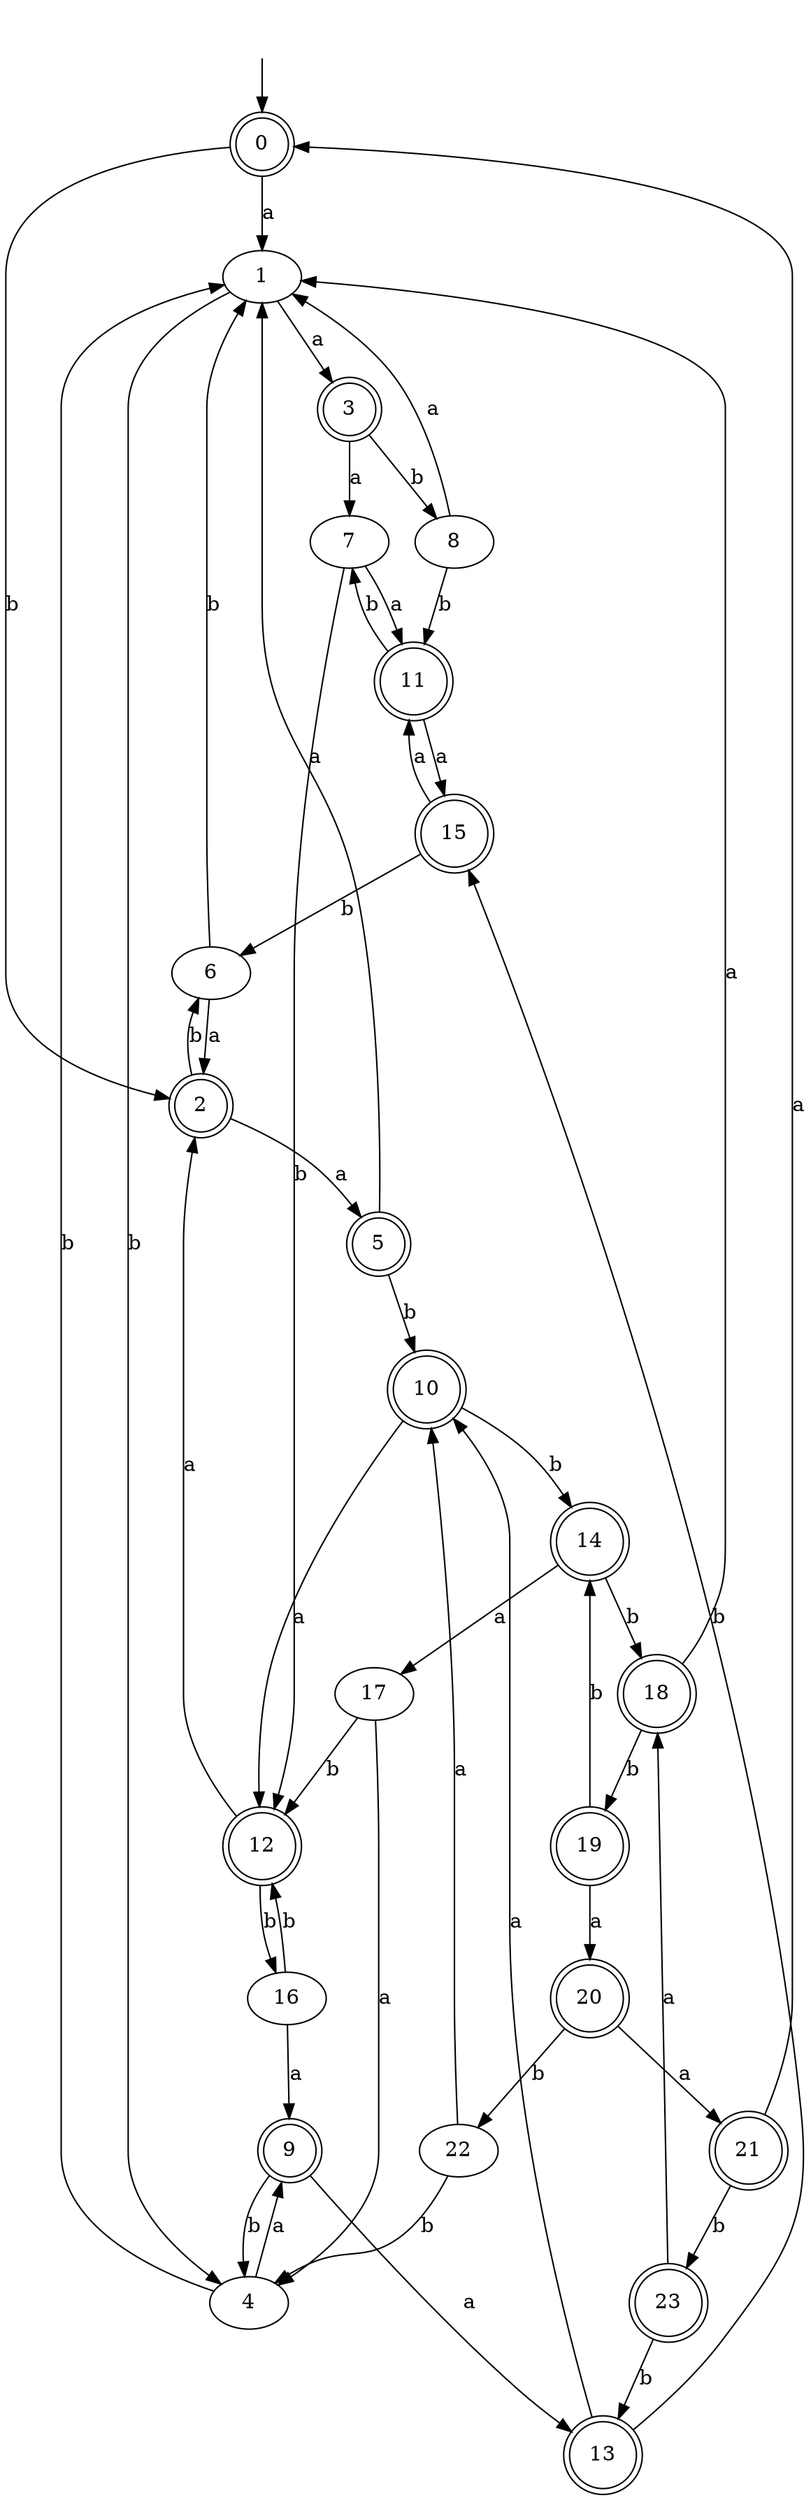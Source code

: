 digraph RandomDFA {
  __start0 [label="", shape=none];
  __start0 -> 0 [label=""];
  0 [shape=circle] [shape=doublecircle]
  0 -> 1 [label="a"]
  0 -> 2 [label="b"]
  1
  1 -> 3 [label="a"]
  1 -> 4 [label="b"]
  2 [shape=doublecircle]
  2 -> 5 [label="a"]
  2 -> 6 [label="b"]
  3 [shape=doublecircle]
  3 -> 7 [label="a"]
  3 -> 8 [label="b"]
  4
  4 -> 9 [label="a"]
  4 -> 1 [label="b"]
  5 [shape=doublecircle]
  5 -> 1 [label="a"]
  5 -> 10 [label="b"]
  6
  6 -> 2 [label="a"]
  6 -> 1 [label="b"]
  7
  7 -> 11 [label="a"]
  7 -> 12 [label="b"]
  8
  8 -> 1 [label="a"]
  8 -> 11 [label="b"]
  9 [shape=doublecircle]
  9 -> 13 [label="a"]
  9 -> 4 [label="b"]
  10 [shape=doublecircle]
  10 -> 12 [label="a"]
  10 -> 14 [label="b"]
  11 [shape=doublecircle]
  11 -> 15 [label="a"]
  11 -> 7 [label="b"]
  12 [shape=doublecircle]
  12 -> 2 [label="a"]
  12 -> 16 [label="b"]
  13 [shape=doublecircle]
  13 -> 10 [label="a"]
  13 -> 15 [label="b"]
  14 [shape=doublecircle]
  14 -> 17 [label="a"]
  14 -> 18 [label="b"]
  15 [shape=doublecircle]
  15 -> 11 [label="a"]
  15 -> 6 [label="b"]
  16
  16 -> 9 [label="a"]
  16 -> 12 [label="b"]
  17
  17 -> 4 [label="a"]
  17 -> 12 [label="b"]
  18 [shape=doublecircle]
  18 -> 1 [label="a"]
  18 -> 19 [label="b"]
  19 [shape=doublecircle]
  19 -> 20 [label="a"]
  19 -> 14 [label="b"]
  20 [shape=doublecircle]
  20 -> 21 [label="a"]
  20 -> 22 [label="b"]
  21 [shape=doublecircle]
  21 -> 0 [label="a"]
  21 -> 23 [label="b"]
  22
  22 -> 10 [label="a"]
  22 -> 4 [label="b"]
  23 [shape=doublecircle]
  23 -> 18 [label="a"]
  23 -> 13 [label="b"]
}
